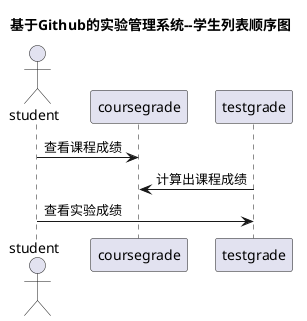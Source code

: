 @startuml
title:基于Github的实验管理系统--学生列表顺序图
actor student
participant coursegrade
participant testgrade

student -> coursegrade:查看课程成绩
testgrade -> coursegrade:计算出课程成绩
student -> testgrade: 查看实验成绩

@enduml